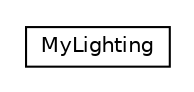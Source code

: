#!/usr/local/bin/dot
#
# Class diagram 
# Generated by UMLGraph version R5_6-24-gf6e263 (http://www.umlgraph.org/)
#

digraph G {
	edge [fontname="Helvetica",fontsize=10,labelfontname="Helvetica",labelfontsize=10];
	node [fontname="Helvetica",fontsize=10,shape=plaintext];
	nodesep=0.25;
	ranksep=0.5;
	// org.universAAL.samples.lighting.server_simple.unit_impl.MyLighting
	c1268615 [label=<<table title="org.universAAL.samples.lighting.server_simple.unit_impl.MyLighting" border="0" cellborder="1" cellspacing="0" cellpadding="2" port="p" href="./MyLighting.html">
		<tr><td><table border="0" cellspacing="0" cellpadding="1">
<tr><td align="center" balign="center"> MyLighting </td></tr>
		</table></td></tr>
		</table>>, URL="./MyLighting.html", fontname="Helvetica", fontcolor="black", fontsize=10.0];
}

